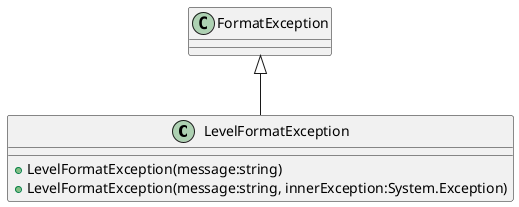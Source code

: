 @startuml
class LevelFormatException {
    + LevelFormatException(message:string)
    + LevelFormatException(message:string, innerException:System.Exception)
}
FormatException <|-- LevelFormatException
@enduml
